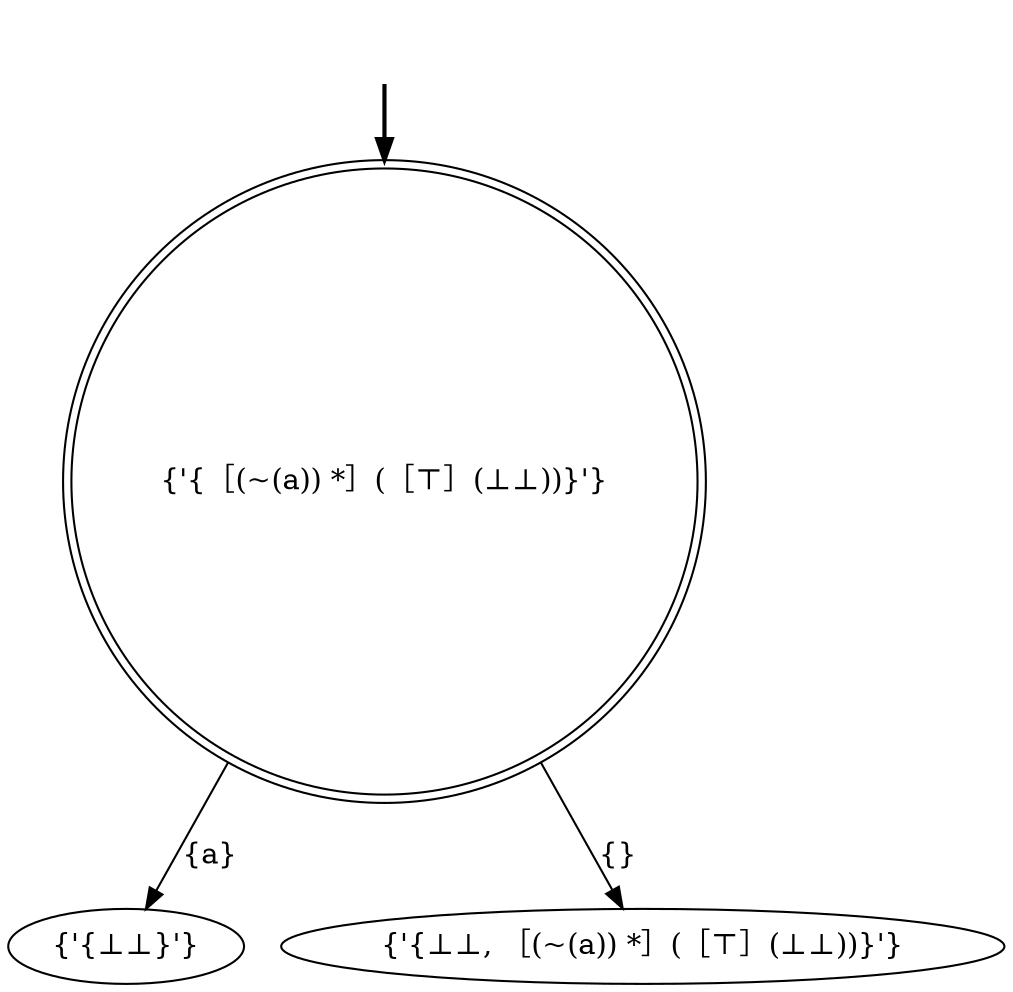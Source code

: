 digraph {
	fake [style=invisible]
	"{'{⊥⊥}'}"
	"{'{［(~(a)) *］(［⊤］(⊥⊥))}'}" [root=true shape=doublecircle]
	"{'{⊥⊥, ［(~(a)) *］(［⊤］(⊥⊥))}'}"
	fake -> "{'{［(~(a)) *］(［⊤］(⊥⊥))}'}" [style=bold]
	"{'{［(~(a)) *］(［⊤］(⊥⊥))}'}" -> "{'{⊥⊥, ［(~(a)) *］(［⊤］(⊥⊥))}'}" [label="{}"]
	"{'{［(~(a)) *］(［⊤］(⊥⊥))}'}" -> "{'{⊥⊥}'}" [label="{a}"]
}
